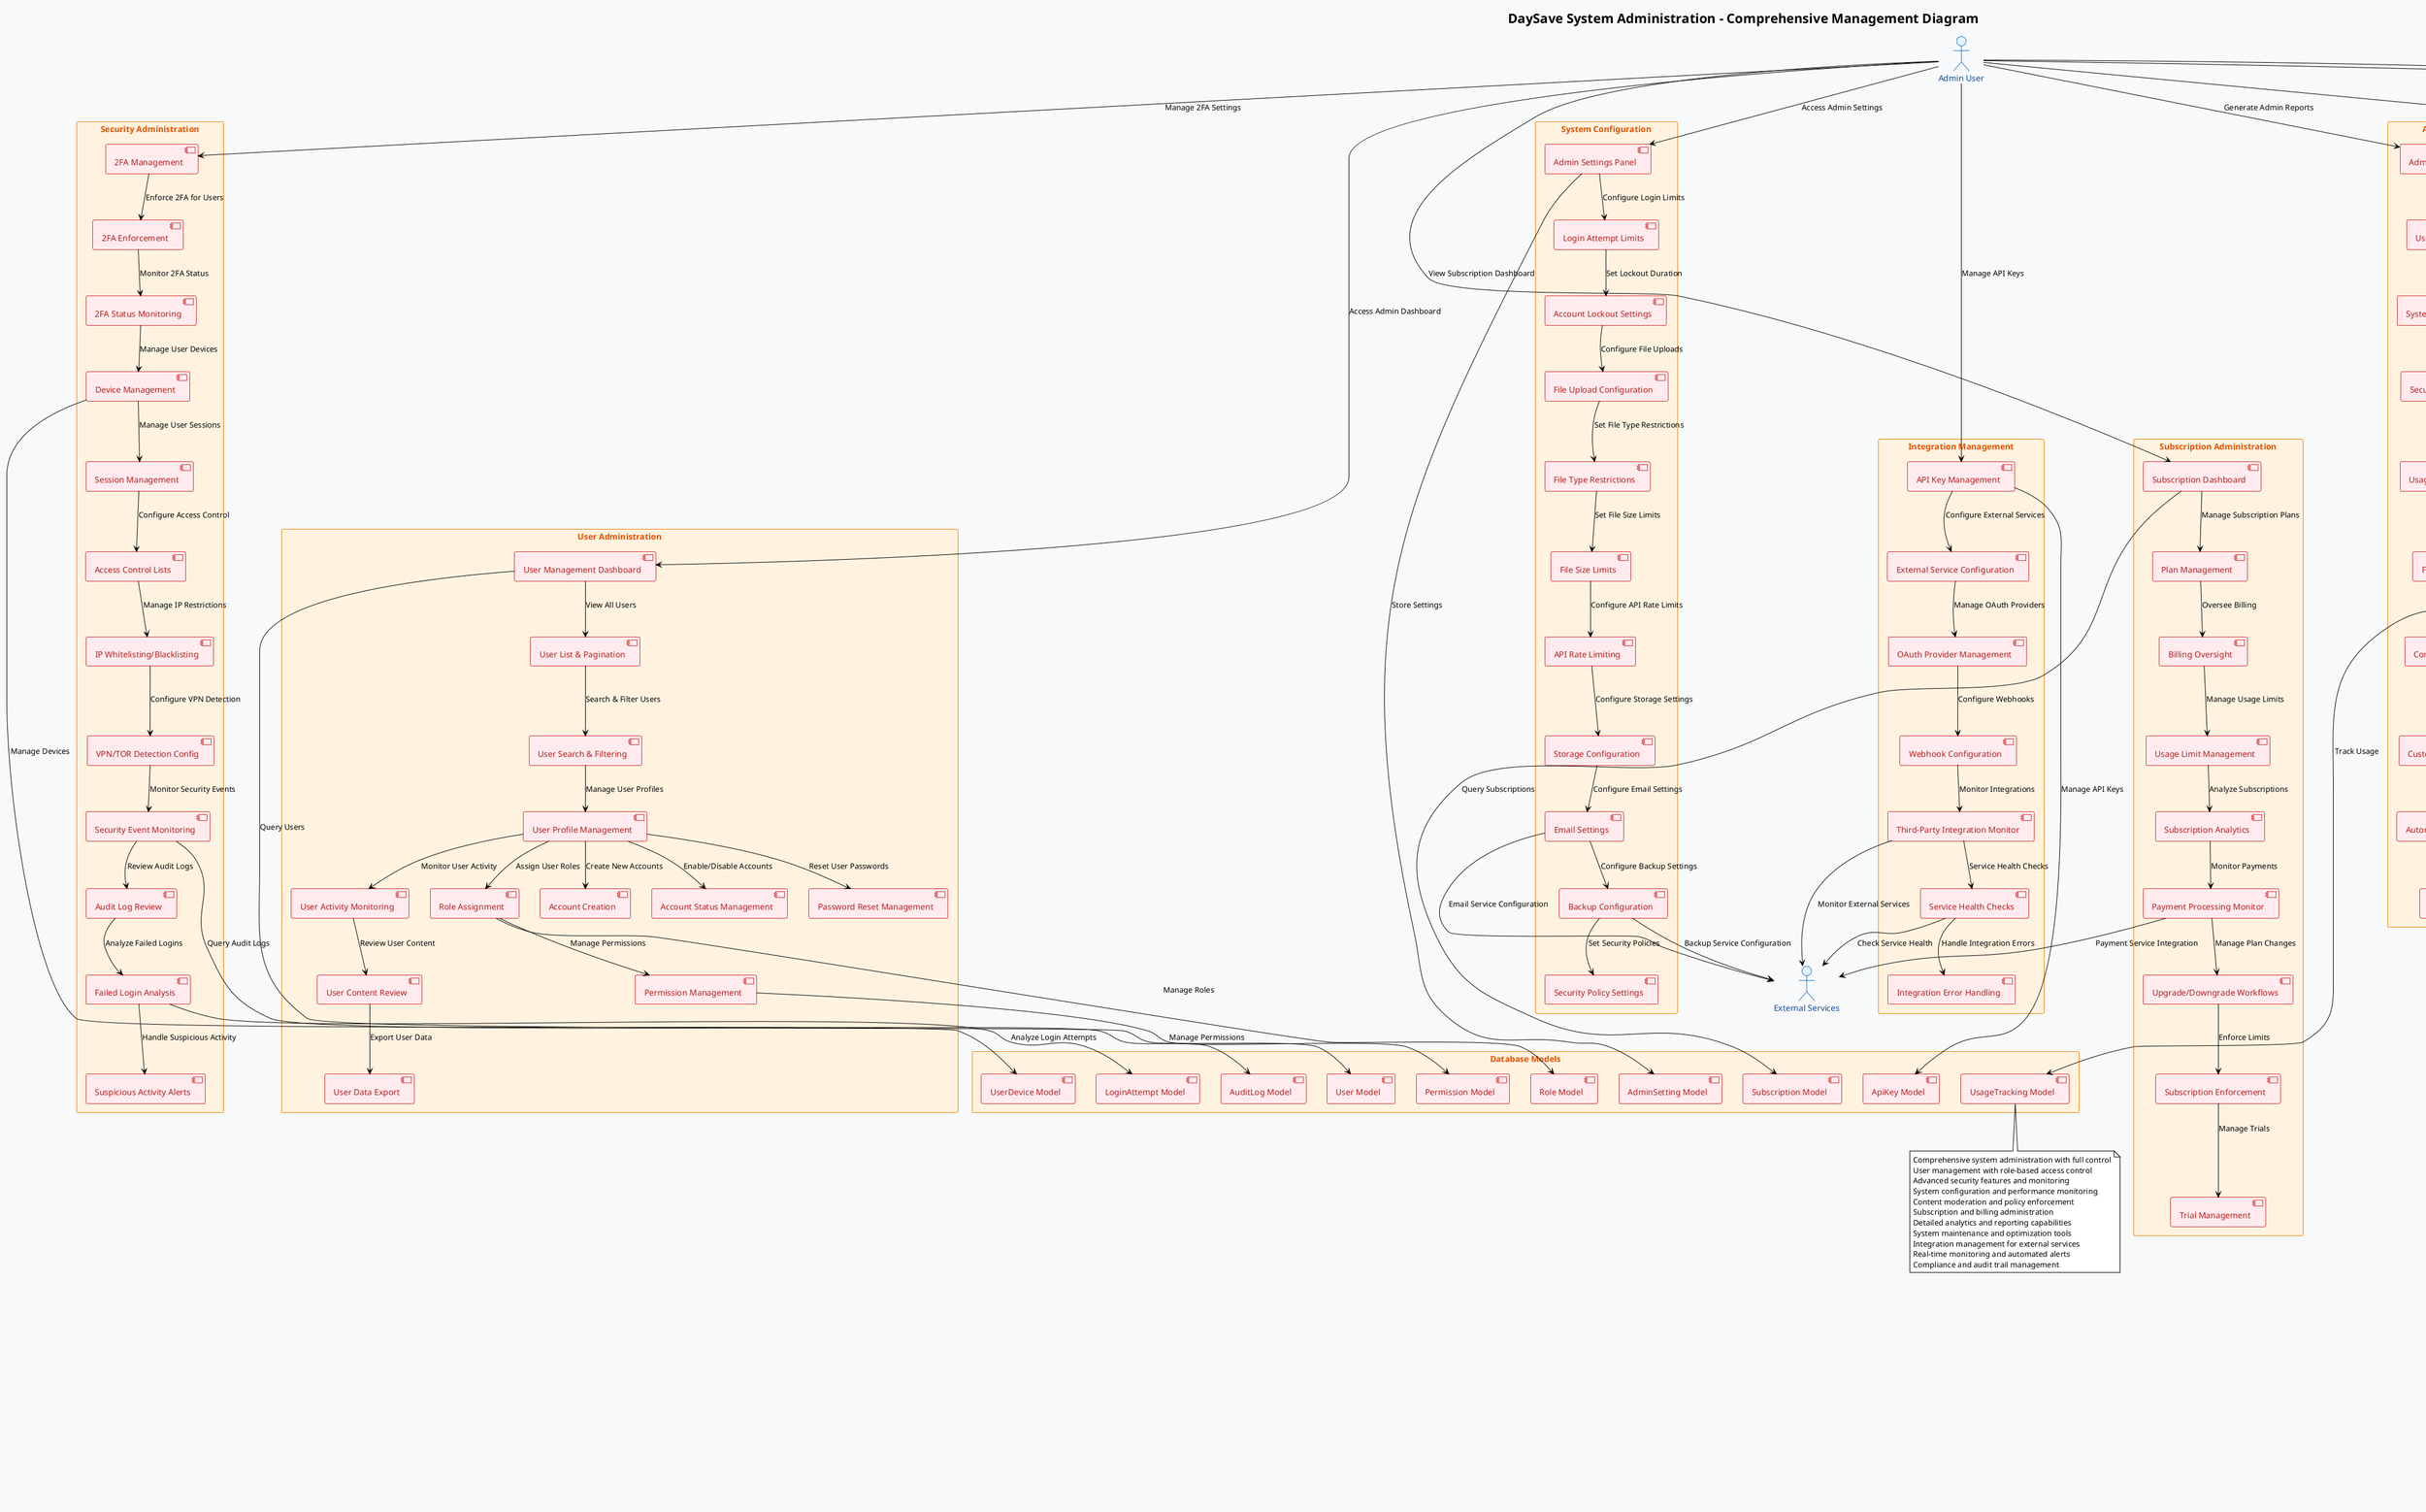 @startuml DaySave System Administration
!theme plain
title DaySave System Administration - Comprehensive Management Diagram

' Define colors and styles
skinparam packageStyle rectangle
skinparam backgroundColor #F8F9FA
skinparam component {
    BackgroundColor #FFEBEE
    BorderColor #D32F2F
    FontColor #B71C1C
}
skinparam rectangle {
    BackgroundColor #FFF3E0
    BorderColor #F57C00
    FontColor #E65100
}
skinparam actor {
    BackgroundColor #E3F2FD
    BorderColor #1976D2
    FontColor #0D47A1
}

' Actors
actor "Admin User" as Admin
actor "System" as System
actor "External Services" as External

' User Administration
rectangle "User Administration" {
    component "User Management Dashboard" as UserDashboard
    component "User List & Pagination" as UserList
    component "User Search & Filtering" as UserSearch
    component "User Profile Management" as UserProfile
    component "Account Creation" as AccountCreation
    component "Account Status Management" as AccountStatus
    component "Password Reset Management" as PasswordReset
    component "Role Assignment" as RoleAssignment
    component "Permission Management" as PermissionMgmt
    component "User Activity Monitoring" as ActivityMonitoring
    component "User Content Review" as ContentReview
    component "User Data Export" as DataExport
}

' Security Administration
rectangle "Security Administration" {
    component "2FA Management" as MFAManagement
    component "2FA Enforcement" as MFAEnforcement
    component "2FA Status Monitoring" as MFAStatus
    component "Device Management" as DeviceManagement
    component "Session Management" as SessionManagement
    component "Access Control Lists" as AccessControl
    component "IP Whitelisting/Blacklisting" as IPControl
    component "VPN/TOR Detection Config" as VPNConfig
    component "Security Event Monitoring" as SecurityMonitoring
    component "Audit Log Review" as AuditReview
    component "Failed Login Analysis" as LoginAnalysis
    component "Suspicious Activity Alerts" as SuspiciousAlerts
}

' System Configuration
rectangle "System Configuration" {
    component "Admin Settings Panel" as AdminSettings
    component "Login Attempt Limits" as LoginLimits
    component "Account Lockout Settings" as LockoutSettings
    component "File Upload Configuration" as FileUploadConfig
    component "File Type Restrictions" as FileTypeConfig
    component "File Size Limits" as FileSizeConfig
    component "API Rate Limiting" as APIRateConfig
    component "Storage Configuration" as StorageConfig
    component "Email Settings" as EmailConfig
    component "Backup Configuration" as BackupConfig
    component "Security Policy Settings" as SecurityPolicyConfig
}

' System Monitoring
rectangle "System Monitoring" {
    component "System Health Dashboard" as HealthDashboard
    component "Performance Metrics" as PerformanceMetrics
    component "API Usage Monitoring" as APIUsageMonitoring
    component "Storage Usage Tracking" as StorageUsage
    component "AI Processing Monitoring" as AIProcessingMonitor
    component "Error Log Analysis" as ErrorLogAnalysis
    component "System Log Viewer" as LogViewer
    component "Real-time Alerts" as RealTimeAlerts
    component "Uptime Monitoring" as UptimeMonitoring
    component "Database Performance" as DatabasePerformance
    component "Queue Status Monitoring" as QueueMonitoring
}

' Content Moderation
rectangle "Content Moderation" {
    component "Content Review Dashboard" as ContentDashboard
    component "Automated Content Flagging" as AutoFlagging
    component "Manual Content Review" as ManualReview
    component "Content Policy Enforcement" as PolicyEnforcement
    component "Bulk Content Management" as BulkContentMgmt
    component "Content Usage Analytics" as ContentAnalytics
    component "Content Approval Workflow" as ApprovalWorkflow
    component "Content Deletion Management" as ContentDeletion
    component "DMCA Compliance" as DMCACompliance
}

' Subscription Administration
rectangle "Subscription Administration" {
    component "Subscription Dashboard" as SubscriptionDashboard
    component "Plan Management" as PlanManagement
    component "Billing Oversight" as BillingOversight
    component "Usage Limit Management" as UsageLimitMgmt
    component "Subscription Analytics" as SubscriptionAnalytics
    component "Payment Processing Monitor" as PaymentMonitor
    component "Upgrade/Downgrade Workflows" as PlanWorkflows
    component "Subscription Enforcement" as SubscriptionEnforcement
    component "Trial Management" as TrialManagement
}

' Analytics & Reporting
rectangle "Analytics & Reporting" {
    component "Administrative Reports" as AdminReports
    component "User Activity Reports" as UserActivityReports
    component "System Performance Reports" as PerformanceReports
    component "Security Incident Reports" as SecurityReports
    component "Usage Statistics Reports" as UsageReports
    component "Financial Reports" as FinancialReports
    component "Compliance Reports" as ComplianceReports
    component "Custom Report Builder" as CustomReports
    component "Automated Report Generation" as AutoReports
    component "Report Scheduling" as ReportScheduling
}

' System Maintenance
rectangle "System Maintenance" {
    component "Database Maintenance" as DatabaseMaintenance
    component "Backup Management" as BackupManagement
    component "System Updates" as SystemUpdates
    component "Performance Optimization" as PerformanceOptimization
    component "Cache Management" as CacheManagement
    component "Log Rotation" as LogRotation
    component "Cleanup Operations" as CleanupOperations
    component "Migration Management" as MigrationManagement
    component "Scheduled Tasks" as ScheduledTasks
}

' Integration Management
rectangle "Integration Management" {
    component "API Key Management" as APIKeyManagement
    component "External Service Configuration" as ExternalServiceConfig
    component "OAuth Provider Management" as OAuthProviderMgmt
    component "Webhook Configuration" as WebhookConfig
    component "Third-Party Integration Monitor" as IntegrationMonitor
    component "Service Health Checks" as ServiceHealthChecks
    component "Integration Error Handling" as IntegrationErrorHandling
}

' Database Models
rectangle "Database Models" {
    component "User Model" as UserModel
    component "Role Model" as RoleModel
    component "Permission Model" as PermissionModel
    component "AdminSetting Model" as AdminSettingModel
    component "AuditLog Model" as AuditLogModel
    component "LoginAttempt Model" as LoginAttemptModel
    component "UserDevice Model" as UserDeviceModel
    component "ApiKey Model" as ApiKeyModel
    component "Subscription Model" as SubscriptionModel
    component "UsageTracking Model" as UsageTrackingModel
}

' User Administration Flow
Admin --> UserDashboard : Access Admin Dashboard
UserDashboard --> UserList : View All Users
UserList --> UserSearch : Search & Filter Users
UserSearch --> UserProfile : Manage User Profiles
UserProfile --> AccountCreation : Create New Accounts
UserProfile --> AccountStatus : Enable/Disable Accounts
UserProfile --> PasswordReset : Reset User Passwords
UserProfile --> RoleAssignment : Assign User Roles
RoleAssignment --> PermissionMgmt : Manage Permissions
UserProfile --> ActivityMonitoring : Monitor User Activity
ActivityMonitoring --> ContentReview : Review User Content
ContentReview --> DataExport : Export User Data

' Security Administration Flow
Admin --> MFAManagement : Manage 2FA Settings
MFAManagement --> MFAEnforcement : Enforce 2FA for Users
MFAEnforcement --> MFAStatus : Monitor 2FA Status
MFAStatus --> DeviceManagement : Manage User Devices
DeviceManagement --> SessionManagement : Manage User Sessions
SessionManagement --> AccessControl : Configure Access Control
AccessControl --> IPControl : Manage IP Restrictions
IPControl --> VPNConfig : Configure VPN Detection
VPNConfig --> SecurityMonitoring : Monitor Security Events
SecurityMonitoring --> AuditReview : Review Audit Logs
AuditReview --> LoginAnalysis : Analyze Failed Logins
LoginAnalysis --> SuspiciousAlerts : Handle Suspicious Activity

' System Configuration Flow
Admin --> AdminSettings : Access Admin Settings
AdminSettings --> LoginLimits : Configure Login Limits
LoginLimits --> LockoutSettings : Set Lockout Duration
LockoutSettings --> FileUploadConfig : Configure File Uploads
FileUploadConfig --> FileTypeConfig : Set File Type Restrictions
FileTypeConfig --> FileSizeConfig : Set File Size Limits
FileSizeConfig --> APIRateConfig : Configure API Rate Limits
APIRateConfig --> StorageConfig : Configure Storage Settings
StorageConfig --> EmailConfig : Configure Email Settings
EmailConfig --> BackupConfig : Configure Backup Settings
BackupConfig --> SecurityPolicyConfig : Set Security Policies

' System Monitoring Flow
Admin --> HealthDashboard : View System Health
HealthDashboard --> PerformanceMetrics : Monitor Performance
PerformanceMetrics --> APIUsageMonitoring : Monitor API Usage
APIUsageMonitoring --> StorageUsage : Track Storage Usage
StorageUsage --> AIProcessingMonitor : Monitor AI Processing
AIProcessingMonitor --> ErrorLogAnalysis : Analyze Error Logs
ErrorLogAnalysis --> LogViewer : View System Logs
LogViewer --> RealTimeAlerts : Configure Alerts
RealTimeAlerts --> UptimeMonitoring : Monitor Uptime
UptimeMonitoring --> DatabasePerformance : Monitor Database
DatabasePerformance --> QueueMonitoring : Monitor Job Queues

' Content Moderation Flow
Admin --> ContentDashboard : Access Content Dashboard
ContentDashboard --> AutoFlagging : Configure Auto-Flagging
AutoFlagging --> ManualReview : Manual Content Review
ManualReview --> PolicyEnforcement : Enforce Content Policies
PolicyEnforcement --> BulkContentMgmt : Bulk Content Operations
BulkContentMgmt --> ContentAnalytics : Analyze Content Usage
ContentAnalytics --> ApprovalWorkflow : Manage Approval Workflow
ApprovalWorkflow --> ContentDeletion : Manage Content Deletion
ContentDeletion --> DMCACompliance : Handle DMCA Requests

' Subscription Administration Flow
Admin --> SubscriptionDashboard : View Subscription Dashboard
SubscriptionDashboard --> PlanManagement : Manage Subscription Plans
PlanManagement --> BillingOversight : Oversee Billing
BillingOversight --> UsageLimitMgmt : Manage Usage Limits
UsageLimitMgmt --> SubscriptionAnalytics : Analyze Subscriptions
SubscriptionAnalytics --> PaymentMonitor : Monitor Payments
PaymentMonitor --> PlanWorkflows : Manage Plan Changes
PlanWorkflows --> SubscriptionEnforcement : Enforce Limits
SubscriptionEnforcement --> TrialManagement : Manage Trials

' Analytics & Reporting Flow
Admin --> AdminReports : Generate Admin Reports
AdminReports --> UserActivityReports : User Activity Reports
UserActivityReports --> PerformanceReports : Performance Reports
PerformanceReports --> SecurityReports : Security Reports
SecurityReports --> UsageReports : Usage Statistics
UsageReports --> FinancialReports : Financial Reports
FinancialReports --> ComplianceReports : Compliance Reports
ComplianceReports --> CustomReports : Custom Report Builder
CustomReports --> AutoReports : Automated Reports
AutoReports --> ReportScheduling : Schedule Reports

' System Maintenance Flow
Admin --> DatabaseMaintenance : Database Maintenance
DatabaseMaintenance --> BackupManagement : Backup Management
BackupManagement --> SystemUpdates : System Updates
SystemUpdates --> PerformanceOptimization : Performance Optimization
PerformanceOptimization --> CacheManagement : Cache Management
CacheManagement --> LogRotation : Log Rotation
LogRotation --> CleanupOperations : Cleanup Operations
CleanupOperations --> MigrationManagement : Migration Management
MigrationManagement --> ScheduledTasks : Scheduled Tasks

' Integration Management Flow
Admin --> APIKeyManagement : Manage API Keys
APIKeyManagement --> ExternalServiceConfig : Configure External Services
ExternalServiceConfig --> OAuthProviderMgmt : Manage OAuth Providers
OAuthProviderMgmt --> WebhookConfig : Configure Webhooks
WebhookConfig --> IntegrationMonitor : Monitor Integrations
IntegrationMonitor --> ServiceHealthChecks : Service Health Checks
ServiceHealthChecks --> IntegrationErrorHandling : Handle Integration Errors

' Database Interactions
UserDashboard --> UserModel : Query Users
RoleAssignment --> RoleModel : Manage Roles
PermissionMgmt --> PermissionModel : Manage Permissions
AdminSettings --> AdminSettingModel : Store Settings
SecurityMonitoring --> AuditLogModel : Query Audit Logs
LoginAnalysis --> LoginAttemptModel : Analyze Login Attempts
DeviceManagement --> UserDeviceModel : Manage Devices
APIKeyManagement --> ApiKeyModel : Manage API Keys
SubscriptionDashboard --> SubscriptionModel : Query Subscriptions
StorageUsage --> UsageTrackingModel : Track Usage

' External Service Integration
EmailConfig --> External : Email Service Configuration
BackupConfig --> External : Backup Service Configuration
IntegrationMonitor --> External : Monitor External Services
ServiceHealthChecks --> External : Check Service Health
PaymentMonitor --> External : Payment Service Integration

' System Operations
System --> RealTimeAlerts : Generate System Alerts
System --> AutoReports : Generate Automated Reports
System --> ScheduledTasks : Execute Scheduled Tasks
System --> CleanupOperations : Perform Cleanup
System --> DatabaseMaintenance : Automated Maintenance
System --> BackupManagement : Automated Backups
System --> LogRotation : Rotate System Logs

note bottom : Comprehensive system administration with full control\nUser management with role-based access control\nAdvanced security features and monitoring\nSystem configuration and performance monitoring\nContent moderation and policy enforcement\nSubscription and billing administration\nDetailed analytics and reporting capabilities\nSystem maintenance and optimization tools\nIntegration management for external services\nReal-time monitoring and automated alerts\nCompliance and audit trail management

@enduml
